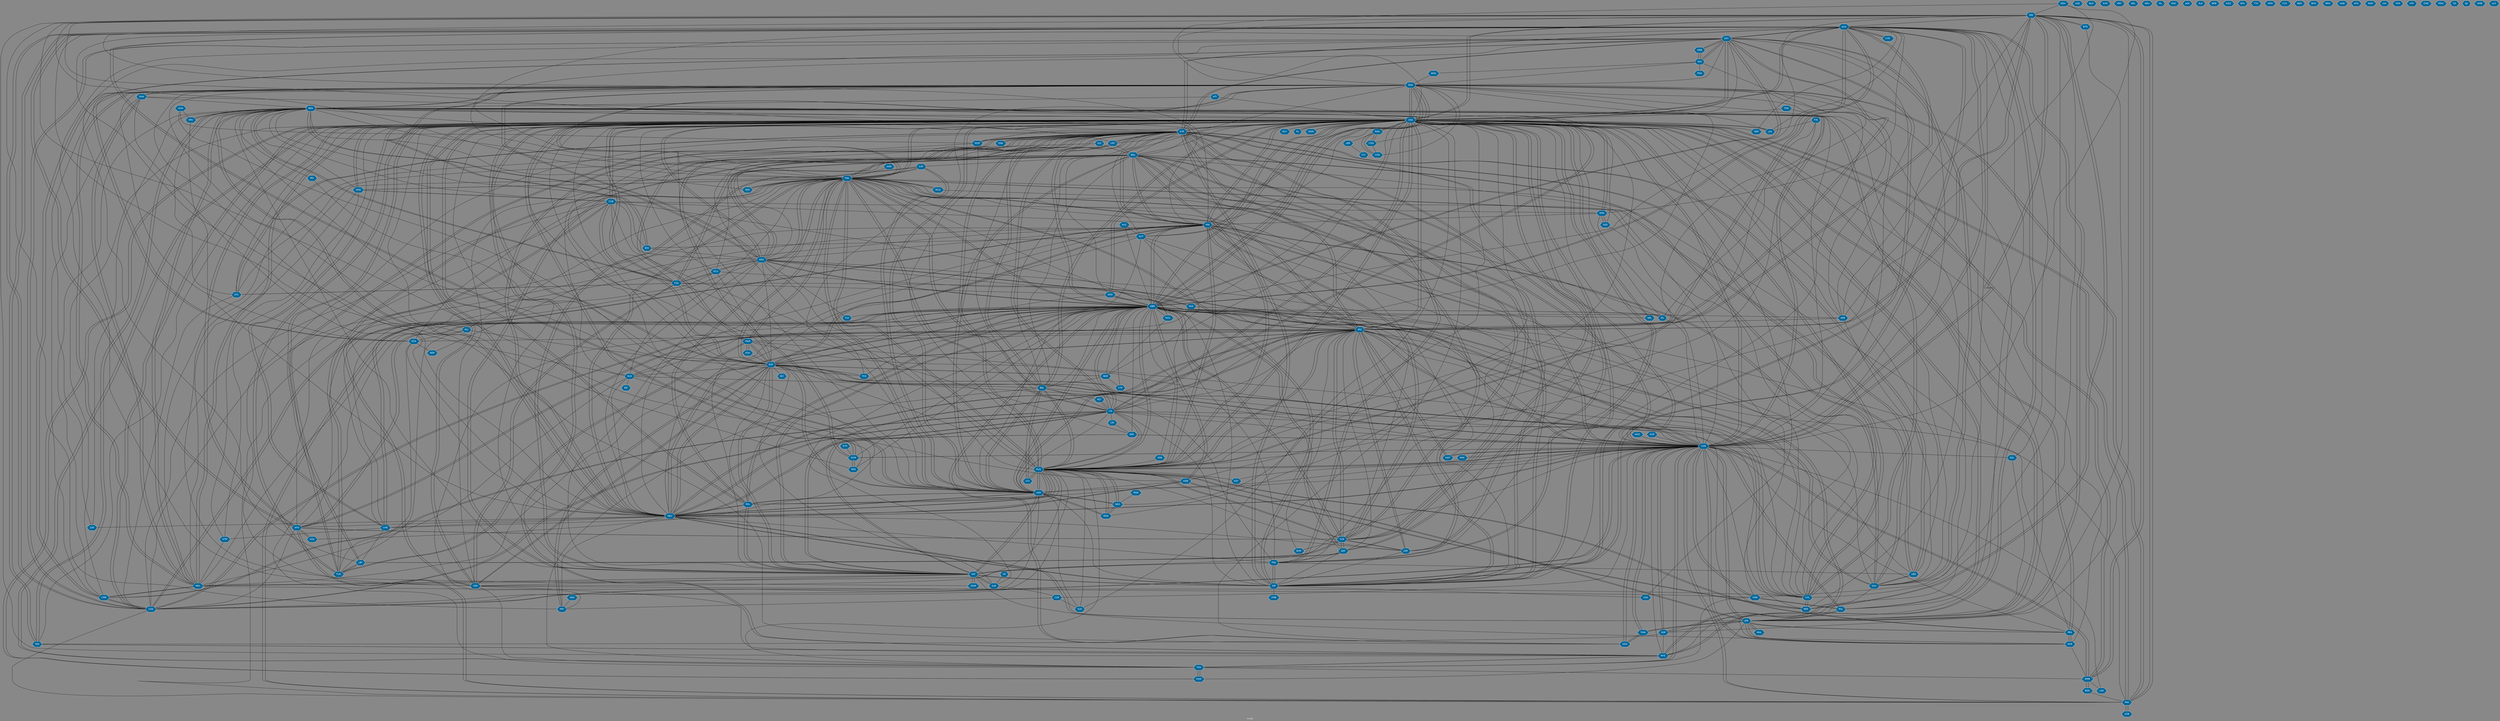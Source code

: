 // Countries together in item graph
graph {
	graph [bgcolor="#888888" fontcolor=white fontsize=12 label="Graph" outputorder=edgesfirst overlap=prism]
	node [color=white fillcolor="#006699" fontcolor=white fontname=Helvetica shape=hexagon style=filled]
	edge [arrowhead=open color=black fontcolor=white fontname=Courier fontsize=12]
		IND [label=IND]
		EGY [label=EGY]
		AUS [label=AUS]
		SYR [label=SYR]
		FRA [label=FRA]
		IRQ [label=IRQ]
		IRN [label=IRN]
		USA [label=USA]
		CHN [label=CHN]
		UKR [label=UKR]
		RUS [label=RUS]
		SDN [label=SDN]
		LBN [label=LBN]
		CHL [label=CHL]
		ARG [label=ARG]
		LBY [label=LBY]
		ISR [label=ISR]
		JPN [label=JPN]
		NGA [label=NGA]
		GBR [label=GBR]
		AZE [label=AZE]
		MDA [label=MDA]
		EST [label=EST]
		UZB [label=UZB]
		KAZ [label=KAZ]
		KGZ [label=KGZ]
		LTU [label=LTU]
		BLR [label=BLR]
		PAK [label=PAK]
		JOR [label=JOR]
		KEN [label=KEN]
		MEX [label=MEX]
		VAT [label=VAT]
		SGP [label=SGP]
		ZAF [label=ZAF]
		SYC [label=SYC]
		ESP [label=ESP]
		DEU [label=DEU]
		POL [label=POL]
		THA [label=THA]
		SSD [label=SSD]
		IRL [label=IRL]
		DZA [label=DZA]
		KOR [label=KOR]
		PSE [label=PSE]
		ITA [label=ITA]
		VEN [label=VEN]
		CHE [label=CHE]
		CZE [label=CZE]
		SVK [label=SVK]
		SAU [label=SAU]
		ROU [label=ROU]
		PRK [label=PRK]
		HKG [label=HKG]
		VNM [label=VNM]
		GRC [label=GRC]
		BOL [label=BOL]
		"CXR " [label="CXR "]
		LKA [label=LKA]
		TUR [label=TUR]
		ALB [label=ALB]
		SVN [label=SVN]
		AFG [label=AFG]
		KWT [label=KWT]
		MLI [label=MLI]
		FIN [label=FIN]
		MRT [label=MRT]
		BHR [label=BHR]
		COL [label=COL]
		PER [label=PER]
		PHL [label=PHL]
		BEL [label=BEL]
		CMR [label=CMR]
		CAN [label=CAN]
		NOR [label=NOR]
		TUN [label=TUN]
		GTM [label=GTM]
		BRA [label=BRA]
		NER [label=NER]
		PRY [label=PRY]
		SRB [label=SRB]
		MDV [label=MDV]
		TWN [label=TWN]
		BIH [label=BIH]
		MYS [label=MYS]
		IDN [label=IDN]
		BGR [label=BGR]
		YEM [label=YEM]
		QAT [label=QAT]
		GRL [label=GRL]
		MMR [label=MMR]
		AUT [label=AUT]
		PAN [label=PAN]
		BGD [label=BGD]
		KHM [label=KHM]
		NRU [label=NRU]
		CYP [label=CYP]
		ISL [label=ISL]
		ECU [label=ECU]
		MAC [label=MAC]
		PRT [label=PRT]
		MAR [label=MAR]
		CUB [label=CUB]
		GEO [label=GEO]
		HUN [label=HUN]
		COG [label=COG]
		SOM [label=SOM]
		NPL [label=NPL]
		JAM [label=JAM]
		NLD [label=NLD]
		DNK [label=DNK]
		CAF [label=CAF]
		MCO [label=MCO]
		SWE [label=SWE]
		GRD [label=GRD]
		ARE [label=ARE]
		HRV [label=HRV]
		UGA [label=UGA]
		HTI [label=HTI]
		CIV [label=CIV]
		DOM [label=DOM]
		SLV [label=SLV]
		LAO [label=LAO]
		XK [label=XK]
		CRI [label=CRI]
		HND [label=HND]
		NZL [label=NZL]
		SLE [label=SLE]
		BRB [label=BRB]
		URY [label=URY]
		GIN [label=GIN]
		GNB [label=GNB]
		COD [label=COD]
		RWA [label=RWA]
		GHA [label=GHA]
		TCD [label=TCD]
		GUY [label=GUY]
		LBR [label=LBR]
		SWZ [label=SWZ]
		ESH [label=ESH]
		FJI [label=FJI]
		NIC [label=NIC]
		SEN [label=SEN]
		BFA [label=BFA]
		TTO [label=TTO]
		ARM [label=ARM]
		BTN [label=BTN]
		"CCK " [label="CCK "]
		MOZ [label=MOZ]
		BEN [label=BEN]
		ERI [label=ERI]
		BHS [label=BHS]
		BRN [label=BRN]
		GAB [label=GAB]
		ATG [label=ATG]
		PNG [label=PNG]
		AGO [label=AGO]
		NAM [label=NAM]
		ZMB [label=ZMB]
		FLK [label=FLK]
		LVA [label=LVA]
		TKM [label=TKM]
		MNE [label=MNE]
		SUR [label=SUR]
		CPV [label=CPV]
		ZWE [label=ZWE]
		GNQ [label=GNQ]
		ETH [label=ETH]
		MWI [label=MWI]
		MDG [label=MDG]
		MHL [label=MHL]
		MLT [label=MLT]
		TJK [label=TJK]
		DJI [label=DJI]
		GMB [label=GMB]
		AND [label=AND]
		WSM [label=WSM]
		TON [label=TON]
		LUX [label=LUX]
			FRA -- MLI [weight=2]
			ARG -- COL [weight=1]
			COL -- ECU [weight=2]
			IDN -- MYS [weight=2]
			FRA -- AUS [weight=1]
			HKG -- GBR [weight=1]
			MDA -- GEO [weight=8]
			COL -- GRC [weight=1]
			USA -- VAT [weight=2]
			BRA -- HRV [weight=4]
			TCD -- NGA [weight=1]
			CAF -- FRA [weight=1]
			CAF -- UKR [weight=2]
			ARG -- USA [weight=9]
			THA -- USA [weight=6]
			IRQ -- DEU [weight=5]
			DEU -- SWE [weight=1]
			THA -- KHM [weight=12]
			GEO -- MDA [weight=4]
			SYR -- NOR [weight=1]
			MEX -- GHA [weight=1]
			AUT -- UKR [weight=1]
			SYR -- TUR [weight=3]
			IRN -- PAK [weight=1]
			TUR -- QAT [weight=1]
			IRQ -- KWT [weight=1]
			MAR -- ESP [weight=1]
			VAT -- POL [weight=1]
			HND -- BRA [weight=1]
			NGA -- EGY [weight=1]
			NZL -- JPN [weight=1]
			DZA -- TUN [weight=1]
			CHE -- USA [weight=4]
			JPN -- PHL [weight=2]
			POL -- ESP [weight=1]
			IND -- CHN [weight=18]
			HKG -- TWN [weight=3]
			VNM -- CHN [weight=5]
			CHN -- PRK [weight=2]
			LBY -- USA [weight=12]
			COG -- RWA [weight=6]
			ARG -- DEU [weight=2]
			RUS -- GEO [weight=2]
			USA -- YEM [weight=1]
			POL -- RUS [weight=3]
			SAU -- USA [weight=2]
			VEN -- SYR [weight=1]
			ITA -- BRA [weight=2]
			ARG -- URY [weight=2]
			COG -- NGA [weight=1]
			TUR -- BOL [weight=1]
			AUS -- "CXR " [weight=1]
			BOL -- VNM [weight=1]
			DZA -- EGY [weight=2]
			SSD -- CHN [weight=1]
			LKA -- AUS [weight=2]
			USA -- UKR [weight=52]
			DEU -- POL [weight=1]
			ITA -- NGA [weight=1]
			ESP -- USA [weight=4]
			KOR -- PRK [weight=8]
			ISR -- ITA [weight=1]
			NGA -- USA [weight=5]
			MMR -- LAO [weight=1]
			USA -- IRQ [weight=229]
			ALB -- CZE [weight=1]
			MYS -- GBR [weight=5]
			AUS -- SDN [weight=1]
			POL -- FRA [weight=2]
			CHN -- IRQ [weight=9]
			CUB -- BRA [weight=1]
			NGA -- BEL [weight=1]
			NGA -- ARE [weight=1]
			PER -- BRA [weight=2]
			SYR -- URY [weight=2]
			ARG -- IRN [weight=2]
			ESP -- UKR [weight=1]
			CHN -- IND [weight=14]
			VAT -- MEX [weight=2]
			TUR -- RUS [weight=1]
			KHM -- JPN [weight=1]
			MLI -- TCD [weight=2]
			CHN -- MMR [weight=1]
			TUN -- LBY [weight=3]
			KOR -- VAT [weight=1]
			KHM -- USA [weight=2]
			NGA -- KEN [weight=1]
			USA -- SYR [weight=20]
			IRN -- AUT [weight=3]
			TUR -- JOR [weight=1]
			CAN -- CHN [weight=6]
			JPN -- DEU [weight=1]
			BGR -- CYP [weight=3]
			LBY -- QAT [weight=3]
			USA -- TUR [weight=1]
			RUS -- BEL [weight=4]
			CAN -- GBR [weight=1]
			ARG -- FRA [weight=4]
			LBN -- SYR [weight=9]
			DEU -- BRA [weight=2]
			RUS -- PRK [weight=2]
			TUR -- GBR [weight=1]
			ESP -- SYR [weight=2]
			MEX -- CHL [weight=1]
			CHN -- FRA [weight=3]
			TUR -- IRQ [weight=37]
			FRA -- ESP [weight=2]
			ITA -- CRI [weight=1]
			POL -- DEU [weight=1]
			MAR -- TUN [weight=2]
			HRV -- BRA [weight=2]
			NGA -- BIH [weight=1]
			BOL -- SYR [weight=1]
			IRN -- SYR [weight=8]
			USA -- ESP [weight=2]
			BOL -- VAT [weight=10]
			ESP -- RUS [weight=1]
			FRA -- DEU [weight=13]
			SYR -- UKR [weight=1]
			IDN -- AUS [weight=11]
			IRN -- VAT [weight=1]
			SYR -- AUS [weight=2]
			ESP -- PER [weight=1]
			USA -- GRD [weight=3]
			USA -- MYS [weight=1]
			AUS -- UKR [weight=1]
			VNM -- AUS [weight=1]
			FRA -- ARG [weight=1]
			ISR -- GRD [weight=1]
			ECU -- COL [weight=4]
			BRA -- NGA [weight=2]
			SYC -- CAN [weight=1]
			CAN -- AUS [weight=1]
			BOL -- CHN [weight=2]
			FRA -- DOM [weight=1]
			GBR -- SWE [weight=2]
			SGP -- CHN [weight=1]
			CAN -- IRN [weight=1]
			UKR -- SVK [weight=1]
			HTI -- USA [weight=2]
			MYS -- VEN [weight=2]
			PRT -- IND [weight=1]
			IRQ -- AFG [weight=5]
			IRN -- ESP [weight=1]
			MDV -- IND [weight=1]
			FRA -- SYR [weight=10]
			MEX -- USA [weight=4]
			ARG -- NGA [weight=2]
			CHN -- CAN [weight=2]
			TUN -- SYR [weight=1]
			BRA -- JPN [weight=1]
			ARG -- BRA [weight=1]
			SOM -- USA [weight=2]
			USA -- FRA [weight=17]
			ESP -- BGR [weight=2]
			FRA -- RUS [weight=25]
			SYR -- DEU [weight=4]
			HUN -- HRV [weight=1]
			ESP -- COL [weight=1]
			MEX -- HND [weight=1]
			SYR -- PSE [weight=2]
			CMR -- USA [weight=2]
			GBR -- HKG [weight=1]
			ITA -- DEU [weight=4]
			EGY -- IRQ [weight=2]
			VEN -- ESP [weight=4]
			MEX -- VAT [weight=4]
			IND -- BTN [weight=5]
			FRA -- CAF [weight=1]
			UKR -- ESP [weight=1]
			GBR -- USA [weight=17]
			AUT -- BIH [weight=1]
			GBR -- GRD [weight=1]
			IND -- GBR [weight=1]
			VAT -- ESP [weight=12]
			EGY -- SYR [weight=2]
			USA -- ISR [weight=8]
			SYR -- USA [weight=35]
			SYR -- IRQ [weight=74]
			BTN -- IND [weight=1]
			MYS -- IDN [weight=1]
			SYR -- MAR [weight=1]
			PER -- SWE [weight=2]
			RUS -- JPN [weight=1]
			IRQ -- AUS [weight=3]
			AUS -- HKG [weight=1]
			SYR -- TUN [weight=4]
			ISR -- SYR [weight=24]
			RUS -- FRA [weight=29]
			IRQ -- USA [weight=250]
			TON -- CHN [weight=1]
			USA -- POL [weight=10]
			FRA -- IRQ [weight=2]
			BEL -- GBR [weight=1]
			IRQ -- EGY [weight=5]
			RUS -- SVK [weight=1]
			GTM -- HND [weight=1]
			BRA -- COL [weight=2]
			ARG -- GBR [weight=2]
			BRA -- PRY [weight=1]
			DOM -- VAT [weight=2]
			USA -- IND [weight=10]
			GIN -- EGY [weight=1]
			PRY -- ESP [weight=1]
			NGA -- IRQ [weight=1]
			SOM -- KEN [weight=11]
			XK -- ALB [weight=2]
			UKR -- BEL [weight=3]
			RUS -- VEN [weight=1]
			USA -- VEN [weight=5]
			AUT -- USA [weight=1]
			BOL -- PSE [weight=6]
			TUR -- IRN [weight=4]
			SYR -- ITA [weight=1]
			COL -- USA [weight=1]
			AUS -- JPN [weight=6]
			POL -- UKR [weight=8]
			JOR -- USA [weight=1]
			ESH -- ESP [weight=1]
			FRA -- MCO [weight=1]
			PRK -- RUS [weight=1]
			FRA -- POL [weight=1]
			ITA -- BEL [weight=2]
			BRA -- URY [weight=1]
			MCO -- CHL [weight=1]
			BGR -- BEL [weight=2]
			NPL -- USA [weight=3]
			IRQ -- CHL [weight=1]
			BRA -- DEU [weight=1]
			NGA -- ISR [weight=1]
			ALB -- GBR [weight=1]
			TUR -- SYR [weight=4]
			NGA -- PHL [weight=1]
			GNB -- EGY [weight=1]
			CUB -- PAN [weight=1]
			USA -- SOM [weight=1]
			DEU -- JPN [weight=1]
			ESP -- PRT [weight=1]
			CAN -- USA [weight=3]
			QAT -- PSE [weight=1]
			SYC -- COL [weight=2]
			ETH -- SOM [weight=1]
			RUS -- TUR [weight=1]
			SDN -- CHN [weight=1]
			ISR -- FRA [weight=2]
			TWN -- JPN [weight=1]
			ISR -- PSE [weight=181]
			BRA -- CMR [weight=1]
			ARG -- CUB [weight=1]
			CHE -- GTM [weight=1]
			USA -- NGA [weight=4]
			BGD -- MMR [weight=1]
			PAK -- NGA [weight=2]
			UKR -- IRQ [weight=1]
			USA -- LKA [weight=2]
			IND -- PAK [weight=3]
			TUN -- MAR [weight=1]
			CAN -- RUS [weight=1]
			CHN -- DEU [weight=2]
			GIN -- NGA [weight=1]
			ISR -- ZMB [weight=1]
			ISR -- IRN [weight=9]
			MEX -- NLD [weight=4]
			SYR -- LBN [weight=9]
			SYC -- USA [weight=2]
			ESP -- BRA [weight=1]
			BIH -- ARG [weight=1]
			BGD -- PAK [weight=1]
			ISR -- AUS [weight=3]
			RUS -- IRN [weight=4]
			ECU -- BOL [weight=2]
			CHL -- MAR [weight=1]
			ITA -- MLT [weight=2]
			RUS -- SWE [weight=1]
			RUS -- BRA [weight=1]
			SAU -- ARE [weight=1]
			CHN -- SOM [weight=1]
			VNM -- PHL [weight=3]
			EGY -- CAN [weight=4]
			TUR -- USA [weight=1]
			CHN -- ESP [weight=2]
			GBR -- VAT [weight=2]
			CUB -- IRN [weight=1]
			THA -- MYS [weight=2]
			SYR -- IRN [weight=9]
			JOR -- RUS [weight=2]
			USA -- IRN [weight=74]
			ESP -- NIC [weight=1]
			GRD -- GBR [weight=2]
			NOR -- UKR [weight=1]
			QAT -- IRQ [weight=1]
			SYR -- BEL [weight=4]
			CHL -- PER [weight=3]
			ESP -- TCD [weight=1]
			BEL -- USA [weight=4]
			VAT -- GBR [weight=3]
			NLD -- ERI [weight=1]
			MDV -- CHN [weight=1]
			SAU -- MYS [weight=1]
			MMR -- BGD [weight=1]
			VAT -- PSE [weight=22]
			CHN -- ARG [weight=1]
			MCO -- FRA [weight=2]
			MDA -- USA [weight=3]
			PAK -- GBR [weight=9]
			AUS -- RUS [weight=1]
			EGY -- ISR [weight=2]
			PAN -- PRK [weight=2]
			DEU -- CHN [weight=2]
			ARG -- CHN [weight=1]
			GHA -- BRA [weight=2]
			BTN -- JPN [weight=1]
			UKR -- CAF [weight=1]
			PHL -- VNM [weight=5]
			GBR -- FLK [weight=1]
			IRQ -- RUS [weight=14]
			MHL -- JPN [weight=1]
			JPN -- PRK [weight=4]
			CAN -- ITA [weight=3]
			AUS -- ISR [weight=2]
			BRA -- CHL [weight=8]
			RUS -- USA [weight=94]
			ECU -- CHN [weight=1]
			CHN -- JPN [weight=29]
			IRQ -- SAU [weight=12]
			IRQ -- SYR [weight=76]
			PSE -- ISR [weight=188]
			IRQ -- AUT [weight=2]
			ISR -- USA [weight=6]
			DEU -- GRC [weight=1]
			USA -- HND [weight=3]
			UKR -- MDA [weight=7]
			GBR -- RUS [weight=8]
			KEN -- SOM [weight=11]
			PSE -- BOL [weight=7]
			CHL -- USA [weight=6]
			JPN -- AUS [weight=7]
			USA -- NOR [weight=1]
			MDV -- ARE [weight=1]
			AUS -- IDN [weight=7]
			POL -- USA [weight=15]
			USA -- KOR [weight=2]
			GBR -- AUS [weight=6]
			GBR -- SYR [weight=1]
			KEN -- GBR [weight=1]
			GIN -- PNG [weight=1]
			MLT -- ITA [weight=1]
			PSE -- FRA [weight=1]
			CHN -- THA [weight=5]
			HND -- USA [weight=3]
			SAU -- IRQ [weight=16]
			GBR -- BRA [weight=7]
			VAT -- CAF [weight=1]
			MYS -- AUS [weight=8]
			GBR -- NGA [weight=5]
			ALB -- VAT [weight=3]
			GBR -- ITA [weight=8]
			ESP -- FRA [weight=3]
			SWE -- GBR [weight=1]
			BRA -- ITA [weight=2]
			KGZ -- AFG [weight=1]
			SEN -- FRA [weight=1]
			CAN -- PAK [weight=2]
			SRB -- RUS [weight=2]
			SYR -- CHN [weight=2]
			SYR -- SYC [weight=2]
			AUS -- EGY [weight=5]
			ISR -- IRQ [weight=6]
			SYR -- JOR [weight=2]
			ARE -- IRQ [weight=1]
			IRN -- BOL [weight=1]
			BOL -- ISR [weight=3]
			HUN -- UKR [weight=1]
			ARG -- CHL [weight=1]
			DEU -- IRQ [weight=5]
			CHN -- SGP [weight=1]
			MDA -- UKR [weight=6]
			VAT -- VEN [weight=1]
			SUR -- CHN [weight=1]
			USA -- JPN [weight=10]
			USA -- MEX [weight=5]
			CRI -- GRC [weight=1]
			GBR -- NLD [weight=1]
			SSD -- USA [weight=1]
			PHL -- CHN [weight=9]
			PRK -- KOR [weight=9]
			CAN -- IRQ [weight=2]
			NLD -- SYR [weight=1]
			QAT -- TUR [weight=1]
			USA -- GUY [weight=1]
			AFG -- AUS [weight=1]
			IRN -- SAU [weight=4]
			FRA -- NGA [weight=1]
			GTM -- USA [weight=2]
			CHL -- BOL [weight=5]
			BOL -- RUS [weight=3]
			CHN -- NGA [weight=1]
			FRA -- LBN [weight=1]
			GBR -- EGY [weight=2]
			COL -- BOL [weight=8]
			PRT -- ESP [weight=1]
			THA -- VEN [weight=2]
			USA -- BOL [weight=1]
			LKA -- USA [weight=1]
			USA -- ARG [weight=4]
			USA -- DEU [weight=14]
			DEU -- PRT [weight=2]
			SDN -- USA [weight=8]
			VEN -- CUB [weight=1]
			RWA -- LBR [weight=1]
			UKR -- DEU [weight=19]
			GBR -- GRC [weight=2]
			USA -- KEN [weight=1]
			USA -- CAN [weight=3]
			HND -- CUB [weight=1]
			THA -- MMR [weight=1]
			NGA -- COD [weight=1]
			IRN -- BRA [weight=2]
			SSD -- SDN [weight=11]
			LBN -- USA [weight=3]
			LKA -- NGA [weight=3]
			PAN -- NLD [weight=1]
			USA -- NPL [weight=2]
			JPN -- KOR [weight=4]
			CUB -- COL [weight=1]
			AUS -- SYR [weight=1]
			USA -- IRL [weight=1]
			GBR -- CHL [weight=1]
			UKR -- ITA [weight=1]
			SLV -- BOL [weight=1]
			BEL -- SYR [weight=2]
			MDA -- RUS [weight=6]
			IND -- IRQ [weight=17]
			BOL -- ARG [weight=3]
			IRL -- GBR [weight=2]
			USA -- PHL [weight=6]
			MEX -- CMR [weight=4]
			ISR -- BOL [weight=4]
			IRQ -- ITA [weight=1]
			CYP -- GBR [weight=1]
			"CXR " -- AUS [weight=1]
			GHA -- MEX [weight=1]
			AFG -- KGZ [weight=1]
			BEL -- RUS [weight=7]
			SAU -- LBN [weight=3]
			NGA -- GHA [weight=1]
			CUB -- USA [weight=8]
			SYR -- IND [weight=1]
			FIN -- RUS [weight=1]
			SGP -- IND [weight=2]
			USA -- CHN [weight=53]
			KWT -- CHN [weight=1]
			VAT -- ALB [weight=5]
			CHN -- VNM [weight=7]
			MAR -- ESH [weight=1]
			ALB -- ESP [weight=1]
			RUS -- EST [weight=1]
			PER -- IND [weight=1]
			GBR -- SRB [weight=1]
			SYC -- SYR [weight=1]
			UKR -- GEO [weight=6]
			IND -- FRA [weight=5]
			BRA -- GBR [weight=2]
			GNB -- GIN [weight=1]
			AUS -- NLD [weight=1]
			URY -- BOL [weight=2]
			CHN -- HKG [weight=19]
			HRV -- DEU [weight=1]
			IRQ -- BHR [weight=1]
			IRQ -- GBR [weight=9]
			MEX -- BRA [weight=8]
			VEN -- USA [weight=3]
			GBR -- PSE [weight=1]
			PSE -- LBN [weight=1]
			USA -- GHA [weight=1]
			USA -- THA [weight=4]
			CHE -- RUS [weight=1]
			VEN -- EGY [weight=1]
			FRA -- SEN [weight=2]
			ESP -- PSE [weight=1]
			URY -- SYR [weight=2]
			IRN -- TUR [weight=2]
			NGA -- PAK [weight=2]
			USA -- COL [weight=1]
			CHN -- TWN [weight=14]
			DEU -- CHE [weight=1]
			VEN -- VNM [weight=1]
			GBR -- ROU [weight=1]
			BOL -- TUR [weight=1]
			NZL -- AUS [weight=2]
			AFG -- GBR [weight=2]
			CHN -- PAK [weight=1]
			EGY -- GIN [weight=1]
			NLD -- BEL [weight=1]
			ESH -- MAR [weight=2]
			DEU -- GBR [weight=19]
			GBR -- PRT [weight=2]
			LAO -- CHN [weight=1]
			BRA -- USA [weight=5]
			EGY -- GNB [weight=1]
			ARG -- VAT [weight=1]
			TUN -- FRA [weight=1]
			ESP -- IRN [weight=1]
			SYR -- ISR [weight=27]
			SVK -- USA [weight=1]
			GBR -- BGR [weight=1]
			MLI -- TUN [weight=1]
			RUS -- DEU [weight=16]
			QAT -- ISR [weight=1]
			KOR -- FRA [weight=2]
			JOR -- SYR [weight=12]
			RWA -- COD [weight=1]
			IND -- PER [weight=1]
			PAK -- IND [weight=2]
			SAU -- GBR [weight=2]
			DZA -- DEU [weight=1]
			CAN -- CMR [weight=1]
			USA -- KHM [weight=1]
			PRK -- USA [weight=21]
			CHN -- CHL [weight=1]
			SAU -- SYR [weight=2]
			GRD -- USA [weight=1]
			CHE -- LBY [weight=3]
			JPN -- SGP [weight=1]
			RUS -- AUT [weight=2]
			NGA -- BRA [weight=4]
			VNM -- THA [weight=1]
			DEU -- ITA [weight=1]
			ITA -- FRA [weight=1]
			USA -- BEL [weight=2]
			USA -- AFG [weight=22]
			CZE -- CHN [weight=1]
			BRA -- VAT [weight=1]
			BOL -- COL [weight=7]
			SYR -- AUT [weight=1]
			QAT -- USA [weight=3]
			AUS -- CAN [weight=2]
			CHN -- EGY [weight=1]
			SGP -- IDN [weight=1]
			SWE -- PER [weight=1]
			IRQ -- FRA [weight=4]
			IRN -- FRA [weight=2]
			GBR -- CAN [weight=1]
			IND -- USA [weight=10]
			CHN -- AUS [weight=9]
			USA -- ARE [weight=2]
			LBR -- CIV [weight=1]
			PER -- CHL [weight=3]
			ISR -- VAT [weight=19]
			JPN -- TWN [weight=1]
			UKR -- BOL [weight=6]
			GBR -- PAK [weight=8]
			URY -- USA [weight=1]
			EGY -- USA [weight=18]
			SYR -- SOM [weight=1]
			RUS -- POL [weight=2]
			GBR -- IRL [weight=1]
			GBR -- QAT [weight=1]
			JOR -- TUR [weight=1]
			IRQ -- PAK [weight=1]
			SYR -- RUS [weight=4]
			UKR -- IND [weight=1]
			PAN -- USA [weight=1]
			MEX -- NGA [weight=2]
			VAT -- UKR [weight=2]
			IRQ -- DZA [weight=1]
			USA -- SDN [weight=9]
			IRN -- IND [weight=1]
			KOR -- CHN [weight=2]
			ITA -- GBR [weight=2]
			IDN -- BRA [weight=2]
			ESP -- ECU [weight=1]
			MYS -- USA [weight=1]
			URY -- ARG [weight=3]
			SOM -- SYR [weight=2]
			CUB -- HND [weight=1]
			TUN -- USA [weight=1]
			SGP -- AUS [weight=1]
			CHE -- ARG [weight=2]
			PAK -- AFG [weight=1]
			FRA -- USA [weight=25]
			GBR -- ARE [weight=1]
			USA -- RWA [weight=1]
			FRA -- GBR [weight=8]
			KOR -- JPN [weight=4]
			IRN -- IRQ [weight=110]
			IRN -- NGA [weight=3]
			CAN -- AFG [weight=1]
			USA -- CHL [weight=3]
			BOL -- IRN [weight=1]
			IRQ -- UKR [weight=1]
			BRA -- BOL [weight=1]
			ESP -- VEN [weight=4]
			TUR -- AUT [weight=1]
			KHM -- THA [weight=8]
			USA -- MLI [weight=1]
			FIN -- LKA [weight=1]
			POL -- GBR [weight=3]
			CHE -- IRN [weight=11]
			TUR -- BHR [weight=1]
			UKR -- GBR [weight=6]
			VAT -- DOM [weight=6]
			EGY -- ARE [weight=2]
			MWI -- RUS [weight=1]
			GHA -- NGA [weight=1]
			BOL -- UKR [weight=4]
			GBR -- TCD [weight=1]
			GIN -- GNB [weight=1]
			VAT -- ITA [weight=2]
			LTU -- BEL [weight=1]
			IRQ -- JOR [weight=17]
			CHN -- PHL [weight=8]
			DNK -- SYR [weight=1]
			CZE -- PRT [weight=1]
			SYR -- FRA [weight=12]
			RUS -- UKR [weight=455]
			AUS -- IRQ [weight=2]
			GTM -- MEX [weight=1]
			IRN -- USA [weight=66]
			GBR -- POL [weight=2]
			USA -- PSE [weight=6]
			NGA -- MEX [weight=2]
			LBY -- TUR [weight=2]
			SWE -- NLD [weight=1]
			IRN -- GBR [weight=15]
			MEX -- ESP [weight=4]
			SGP -- MYS [weight=1]
			COL -- BRA [weight=4]
			USA -- QAT [weight=2]
			NLD -- FRA [weight=1]
			USA -- BRA [weight=8]
			CHN -- KOR [weight=5]
			ARG -- ECU [weight=1]
			BEL -- UKR [weight=1]
			BEL -- MLT [weight=1]
			USA -- PAK [weight=9]
			KAZ -- AUT [weight=1]
			GEO -- RUS [weight=5]
			BIH -- NGA [weight=1]
			GRC -- CHN [weight=15]
			USA -- AUS [weight=15]
			DEU -- UKR [weight=25]
			ESP -- CHL [weight=1]
			UKR -- RUS [weight=448]
			EGY -- SAU [weight=6]
			IRQ -- VAT [weight=3]
			IND -- MMR [weight=2]
			USA -- EGY [weight=10]
			CHL -- BRA [weight=5]
			MAR -- USA [weight=3]
			MEX -- CHN [weight=1]
			SAU -- IRN [weight=3]
			CAN -- UKR [weight=2]
			PSE -- SYR [weight=1]
			GBR -- AFG [weight=2]
			VEN -- COL [weight=4]
			SOM -- CHN [weight=1]
			IRN -- AFG [weight=1]
			SWE -- UKR [weight=1]
			ESP -- DEU [weight=2]
			NGA -- GBR [weight=5]
			FRA -- MAR [weight=1]
			COG -- COD [weight=1]
			IRQ -- ESP [weight=1]
			AFG -- TUR [weight=6]
			USA -- BGR [weight=1]
			HTI -- BRA [weight=1]
			CZE -- SVK [weight=2]
			IRQ -- CHN [weight=11]
			CMR -- CAN [weight=4]
			USA -- AUT [weight=1]
			BRA -- ZAF [weight=1]
			CHN -- MWI [weight=2]
			AFG -- CUB [weight=1]
			FRA -- ITA [weight=1]
			USA -- MMR [weight=2]
			CHN -- SYR [weight=4]
			HUN -- NOR [weight=1]
			COL -- GRD [weight=1]
			FRA -- ISR [weight=2]
			BRA -- CHN [weight=1]
			ISR -- EGY [weight=2]
			AUS -- CHN [weight=6]
			QAT -- LBY [weight=1]
			SYR -- GBR [weight=5]
			AUS -- GBR [weight=3]
			IRQ -- TUR [weight=33]
			EGY -- DZA [weight=1]
			MYS -- CHN [weight=1]
			RUS -- CHN [weight=5]
			KOR -- MMR [weight=1]
			MMR -- CHN [weight=3]
			FRA -- BEL [weight=22]
			UKR -- FRA [weight=16]
			GBR -- IRN [weight=17]
			SAU -- EGY [weight=4]
			RUS -- LTU [weight=1]
			IRN -- RUS [weight=5]
			LTU -- RUS [weight=1]
			ESP -- CUB [weight=1]
			CHN -- BOL [weight=2]
			GIN -- GNQ [weight=1]
			ESP -- ARG [weight=2]
			DZA -- NER [weight=1]
			RUS -- AUS [weight=1]
			ARG -- SYR [weight=1]
			LBY -- TUN [weight=5]
			DEU -- PSE [weight=1]
			IRQ -- ISR [weight=5]
			IRL -- CHN [weight=1]
			UKR -- AUS [weight=1]
			PHL -- JPN [weight=2]
			AFG -- USA [weight=21]
			ARG -- RUS [weight=1]
			GBR -- ARG [weight=4]
			ROU -- BGR [weight=1]
			USA -- LBY [weight=7]
			EGY -- AUS [weight=5]
			THA -- RUS [weight=1]
			PSE -- VAT [weight=15]
			POL -- CHN [weight=1]
			NGA -- DEU [weight=1]
			IRN -- ISR [weight=9]
			BEL -- FRA [weight=25]
			USA -- TUN [weight=2]
			FRA -- HND [weight=1]
			FIN -- SWE [weight=1]
			AUT -- DEU [weight=1]
			SDN -- SSD [weight=12]
			MLI -- DZA [weight=1]
			JPN -- CHN [weight=38]
			NGA -- ARG [weight=3]
			DEU -- JOR [weight=1]
			PAK -- CHN [weight=1]
			MYS -- IND [weight=1]
			AUT -- IRN [weight=1]
			IRQ -- CAN [weight=3]
			CHN -- BRA [weight=1]
			AUS -- YEM [weight=1]
			DEU -- SYR [weight=2]
			ECU -- USA [weight=1]
			RWA -- USA [weight=3]
			TON -- USA [weight=1]
			CHN -- GRC [weight=12]
			IRN -- CHL [weight=2]
			RUS -- CUB [weight=1]
			POL -- VAT [weight=2]
			AUS -- AFG [weight=1]
			IDN -- USA [weight=2]
			MYS -- THA [weight=1]
			TWN -- CHN [weight=14]
			JOR -- IRQ [weight=15]
			THA -- GBR [weight=1]
			COD -- RWA [weight=1]
			JPN -- USA [weight=6]
			SDN -- IRN [weight=1]
			IRQ -- IRN [weight=118]
			BRA -- MEX [weight=3]
			CHN -- USA [weight=53]
			AGO -- PRT [weight=1]
			USA -- FJI [weight=1]
			CHN -- KWT [weight=1]
			SYC -- BRA [weight=1]
			CHN -- GBR [weight=24]
			NOR -- RUS [weight=1]
			GBR -- CHN [weight=27]
			USA -- CHE [weight=4]
			SEN -- BRA [weight=1]
			RUS -- SYR [weight=10]
			NER -- FRA [weight=1]
			UGA -- USA [weight=1]
			NOR -- SYR [weight=1]
			DEU -- ESP [weight=1]
			GBR -- ISR [weight=2]
			COL -- VEN [weight=6]
			URY -- ITA [weight=1]
			CHN -- RUS [weight=2]
			FRA -- TUN [weight=4]
			GBR -- DEU [weight=22]
			ESP -- CHN [weight=5]
			RUS -- MDA [weight=3]
			BEL -- LTU [weight=1]
			CHL -- ESP [weight=1]
			EGY -- FRA [weight=1]
			NGA -- DZA [weight=1]
			EGY -- GBR [weight=3]
			UKR -- USA [weight=58]
			USA -- RUS [weight=73]
			ESP -- NLD [weight=1]
			USA -- CUB [weight=9]
			KAZ -- GBR [weight=1]
			UKR -- ISR [weight=1]
			HKG -- CHN [weight=15]
			MMR -- IND [weight=2]
			IRQ -- IND [weight=15]
			JPN -- RUS [weight=3]
			SYR -- DNK [weight=1]
			GEO -- USA [weight=4]
			GNQ -- NGA [weight=1]
			TUR -- LBY [weight=1]
			VAT -- ISR [weight=16]
			SYR -- SAU [weight=5]
			USA -- WSM [weight=1]
			ESP -- VAT [weight=7]
			GBR -- IRQ [weight=13]
			GIN -- IRL [weight=1]
			TWN -- HKG [weight=1]
			CMR -- NGA [weight=1]
			ARE -- IND [weight=1]
			DEU -- AFG [weight=1]
			SYR -- GRD [weight=1]
			DEU -- FRA [weight=18]
			LBN -- FRA [weight=1]
			ITA -- RUS [weight=1]
			VAT -- BOL [weight=16]
			PHL -- USA [weight=6]
			FRA -- BRA [weight=2]
			CAN -- EGY [weight=2]
			PAK -- USA [weight=17]
			BEL -- THA [weight=1]
			BOL -- CAF [weight=1]
			UKR -- VAT [weight=3]
			UKR -- POL [weight=2]
			IND -- CHL [weight=1]
			SLV -- MEX [weight=1]
			GHA -- DEU [weight=1]
			CMR -- MEX [weight=1]
			KWT -- IRN [weight=3]
			BGR -- ESP [weight=5]
			FRA -- ROU [weight=1]
			CHN -- NZL [weight=1]
			PAK -- UZB [weight=3]
			BOL -- VEN [weight=1]
			AND -- FRA [weight=1]
			GBR -- FRA [weight=1]
			VAT -- IRQ [weight=3]
			COL -- SYC [weight=1]
			GRC -- DEU [weight=1]
			FRA -- DZA [weight=2]
			ITA -- CMR [weight=2]
			FRA -- IRL [weight=1]
			DEU -- RUS [weight=25]
			CHN -- ITA [weight=1]
			BRA -- BIH [weight=1]
			HND -- FRA [weight=2]
			SAU -- IND [weight=1]
			DEU -- IRN [weight=1]
			SOM -- GBR [weight=2]
			COL -- PAN [weight=1]
			ITA -- CAN [weight=3]
			CMR -- GHA [weight=1]
			CHN -- UKR [weight=1]
			UZB -- PAK [weight=2]
			MMR -- USA [weight=2]
			RUS -- BOL [weight=5]
			GBR -- NPL [weight=1]
			GEO -- UKR [weight=5]
			ARG -- IRQ [weight=1]
			MDV -- USA [weight=1]
			ARG -- FLK [weight=1]
			ESP -- GBR [weight=3]
			ISR -- DEU [weight=3]
			CUB -- SDN [weight=1]
			SYC -- BOL [weight=1]
			EGY -- LBY [weight=1]
			IRQ -- MAR [weight=1]
			NGA -- CMR [weight=1]
			KWT -- IRQ [weight=1]
			AUS -- USA [weight=12]
			PER -- ITA [weight=1]
			JPN -- MHL [weight=1]
			DEU -- ISR [weight=2]
			CMR -- ITA [weight=3]
			CUB -- VEN [weight=1]
			USA -- PRK [weight=16]
			USA -- HKG [weight=1]
			CAF -- VAT [weight=2]
			PRK -- JPN [weight=4]
			SWE -- DEU [weight=1]
			CHN -- MAR [weight=1]
			MNE -- GEO [weight=1]
			CHN -- BEL [weight=1]
			SYR -- EGY [weight=1]
			NGA -- IND [weight=1]
			RUS -- IRQ [weight=11]
			CAN -- CUB [weight=2]
			ECU -- ARG [weight=1]
			MAR -- SYR [weight=2]
			GBR -- MYS [weight=2]
			PSE -- USA [weight=6]
			THA -- CHN [weight=7]
			FRA -- UKR [weight=22]
			IND -- RUS [weight=1]
			GBR -- TUR [weight=1]
			ITA -- URY [weight=2]
			QAT -- GBR [weight=3]
			NGA -- FRA [weight=1]
			MEX -- GBR [weight=1]
			BOL -- BEL [weight=1]
			GBR -- UKR [weight=5]
			FJI -- USA [weight=2]
			RWA -- COG [weight=7]
			IND -- AUS [weight=1]
			JOR -- ISR [weight=1]
			MOZ -- CHN [weight=1]
			ITA -- VAT [weight=3]
			AFG -- IRQ [weight=4]
			CHE -- ECU [weight=1]
			ESP -- GRD [weight=2]
			LBN -- ITA [weight=2]
			DEU -- USA [weight=34]
			NGA -- IRN [weight=1]
			DEU -- NLD [weight=2]
			RUS -- GBR [weight=8]
			GBR -- ESP [weight=2]
			TUR -- AFG [weight=2]
			LBN -- SAU [weight=2]
			FRA -- CHN [weight=3]
			USA -- ITA [weight=4]
			ESP -- IRQ [weight=1]
			ESP -- MAR [weight=2]
			MAR -- FRA [weight=1]
			BOL -- CHL [weight=6]
			USA -- KGZ [weight=1]
			BRA -- ARG [weight=4]
			ITA -- USA [weight=1]
			IRN -- CHE [weight=11]
			ISR -- UGA [weight=1]
			USA -- GBR [weight=20]
			EGY -- IRN [weight=1]
			AFG -- PAK [weight=3]
			DEU -- ZAF [weight=1]
			RUS -- ITA [weight=1]
			CHN -- EST [weight=1]
			BRA -- IDN [weight=1]
			CUB -- ESP [weight=1]
			ZAF -- NGA [weight=1]
			AUS -- MYS [weight=8]
}